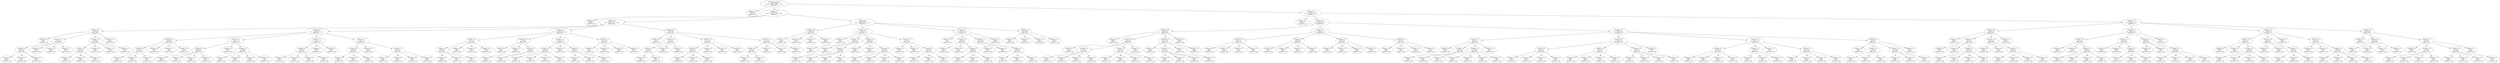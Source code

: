 digraph voting {
decisionDecisionNode4bd27069[label="Attribute: null=Infinity
Count: 1555
0.0:1094   3.0:55   2.0:62   1.0:344   
Expand On: 5"];decisionDecisionNode4bd27069 -> decisionDecisionNode64d22462;
decisionDecisionNode64d22462[label="Attribute: 5=0.0
Count: 525
0.0:525   
Expand On: null"];decisionDecisionNode4bd27069 -> decisionDecisionNode2052d1a4;
decisionDecisionNode2052d1a4[label="Attribute: 5=2.0
Count: 517
0.0:252   3.0:55   2.0:28   1.0:182   
Expand On: 3"];decisionDecisionNode2052d1a4 -> decisionDecisionNode1d417690;
decisionDecisionNode1d417690[label="Attribute: 3=0.0
Count: 177
0.0:177   
Expand On: null"];decisionDecisionNode2052d1a4 -> decisionDecisionNode34cef6f1;
decisionDecisionNode34cef6f1[label="Attribute: 3=2.0
Count: 172
0.0:45   3.0:31   2.0:11   1.0:85   
Expand On: 0"];decisionDecisionNode34cef6f1 -> decisionDecisionNode7fb6634c;
decisionDecisionNode7fb6634c[label="Attribute: 0=0.0
Count: 46
0.0:25   1.0:21   
Expand On: 1"];decisionDecisionNode7fb6634c -> decisionDecisionNode1f315415;
decisionDecisionNode1f315415[label="Attribute: 1=0.0
Count: 11
0.0:11   
Expand On: null"];decisionDecisionNode7fb6634c -> decisionDecisionNode5f873eb2;
decisionDecisionNode5f873eb2[label="Attribute: 1=3.0
Count: 12
0.0:1   1.0:11   
Expand On: 2"];decisionDecisionNode5f873eb2 -> decisionDecisionNode2825491d;
decisionDecisionNode2825491d[label="Attribute: 2=0.0
Count: 3
0.0:1   1.0:2   
Expand On: 4"];decisionDecisionNode2825491d -> decisionDecisionNode27e32382;
decisionDecisionNode27e32382[label="Attribute: 4=0.0
Count: 1
0.0:1   
Expand On: null"];decisionDecisionNode2825491d -> decisionDecisionNode31304043;
decisionDecisionNode31304043[label="Attribute: 4=2.0
Count: 1
1.0:1   
Expand On: null"];decisionDecisionNode2825491d -> decisionDecisionNode56cb07ef;
decisionDecisionNode56cb07ef[label="Attribute: 4=1.0
Count: 1
1.0:1   
Expand On: null"];decisionDecisionNode5f873eb2 -> decisionDecisionNode2b76086d;
decisionDecisionNode2b76086d[label="Attribute: 2=3.0
Count: 3
1.0:3   
Expand On: null"];decisionDecisionNode5f873eb2 -> decisionDecisionNode52234265;
decisionDecisionNode52234265[label="Attribute: 2=2.0
Count: 3
1.0:3   
Expand On: null"];decisionDecisionNode5f873eb2 -> decisionDecisionNode8dc1f04;
decisionDecisionNode8dc1f04[label="Attribute: 2=1.0
Count: 3
1.0:3   
Expand On: null"];decisionDecisionNode7fb6634c -> decisionDecisionNode2b784427;
decisionDecisionNode2b784427[label="Attribute: 1=2.0
Count: 11
0.0:1   1.0:10   
Expand On: 2"];decisionDecisionNode2b784427 -> decisionDecisionNode64c272bc;
decisionDecisionNode64c272bc[label="Attribute: 2=0.0
Count: 3
0.0:1   1.0:2   
Expand On: 4"];decisionDecisionNode64c272bc -> decisionDecisionNode19fac852;
decisionDecisionNode19fac852[label="Attribute: 4=0.0
Count: 1
0.0:1   
Expand On: null"];decisionDecisionNode64c272bc -> decisionDecisionNode1f758cd1;
decisionDecisionNode1f758cd1[label="Attribute: 4=2.0
Count: 1
1.0:1   
Expand On: null"];decisionDecisionNode64c272bc -> decisionDecisionNode5e6ffd79;
decisionDecisionNode5e6ffd79[label="Attribute: 4=1.0
Count: 1
1.0:1   
Expand On: null"];decisionDecisionNode2b784427 -> decisionDecisionNodea6a435f;
decisionDecisionNodea6a435f[label="Attribute: 2=3.0
Count: 2
1.0:2   
Expand On: null"];decisionDecisionNode2b784427 -> decisionDecisionNode466d1750;
decisionDecisionNode466d1750[label="Attribute: 2=2.0
Count: 3
1.0:3   
Expand On: null"];decisionDecisionNode2b784427 -> decisionDecisionNode2415a94f;
decisionDecisionNode2415a94f[label="Attribute: 2=1.0
Count: 3
1.0:3   
Expand On: null"];decisionDecisionNode7fb6634c -> decisionDecisionNodea1e940b;
decisionDecisionNodea1e940b[label="Attribute: 1=1.0
Count: 12
0.0:12   
Expand On: null"];decisionDecisionNode34cef6f1 -> decisionDecisionNode5d89635d;
decisionDecisionNode5d89635d[label="Attribute: 0=3.0
Count: 45
0.0:4   3.0:21   2.0:7   1.0:13   
Expand On: 1"];decisionDecisionNode5d89635d -> decisionDecisionNode66da9ea4;
decisionDecisionNode66da9ea4[label="Attribute: 1=0.0
Count: 11
0.0:1   1.0:10   
Expand On: 2"];decisionDecisionNode66da9ea4 -> decisionDecisionNode1ae555bd;
decisionDecisionNode1ae555bd[label="Attribute: 2=0.0
Count: 3
0.0:1   1.0:2   
Expand On: 4"];decisionDecisionNode1ae555bd -> decisionDecisionNode465ff916;
decisionDecisionNode465ff916[label="Attribute: 4=0.0
Count: 1
0.0:1   
Expand On: null"];decisionDecisionNode1ae555bd -> decisionDecisionNode46da3772;
decisionDecisionNode46da3772[label="Attribute: 4=2.0
Count: 1
1.0:1   
Expand On: null"];decisionDecisionNode1ae555bd -> decisionDecisionNode206e41b5;
decisionDecisionNode206e41b5[label="Attribute: 4=1.0
Count: 1
1.0:1   
Expand On: null"];decisionDecisionNode66da9ea4 -> decisionDecisionNode269be2b5;
decisionDecisionNode269be2b5[label="Attribute: 2=3.0
Count: 3
1.0:3   
Expand On: null"];decisionDecisionNode66da9ea4 -> decisionDecisionNode4440ece0;
decisionDecisionNode4440ece0[label="Attribute: 2=2.0
Count: 2
1.0:2   
Expand On: null"];decisionDecisionNode66da9ea4 -> decisionDecisionNode27f8922;
decisionDecisionNode27f8922[label="Attribute: 2=1.0
Count: 3
1.0:3   
Expand On: null"];decisionDecisionNode5d89635d -> decisionDecisionNode3041876;
decisionDecisionNode3041876[label="Attribute: 1=3.0
Count: 12
0.0:1   3.0:7   2.0:4   
Expand On: 4"];decisionDecisionNode3041876 -> decisionDecisionNode1e1ec86;
decisionDecisionNode1e1ec86[label="Attribute: 4=0.0
Count: 4
0.0:1   2.0:3   
Expand On: 2"];decisionDecisionNode1e1ec86 -> decisionDecisionNode176f5261;
decisionDecisionNode176f5261[label="Attribute: 2=0.0
Count: 1
0.0:1   
Expand On: null"];decisionDecisionNode1e1ec86 -> decisionDecisionNoded896a4c;
decisionDecisionNoded896a4c[label="Attribute: 2=3.0
Count: 1
2.0:1   
Expand On: null"];decisionDecisionNode1e1ec86 -> decisionDecisionNode38a1aa85;
decisionDecisionNode38a1aa85[label="Attribute: 2=2.0
Count: 1
2.0:1   
Expand On: null"];decisionDecisionNode1e1ec86 -> decisionDecisionNode7dc21ece;
decisionDecisionNode7dc21ece[label="Attribute: 2=1.0
Count: 1
2.0:1   
Expand On: null"];decisionDecisionNode3041876 -> decisionDecisionNode5374a6e2;
decisionDecisionNode5374a6e2[label="Attribute: 4=2.0
Count: 4
3.0:4   
Expand On: null"];decisionDecisionNode3041876 -> decisionDecisionNodef786a3c;
decisionDecisionNodef786a3c[label="Attribute: 4=1.0
Count: 4
3.0:3   2.0:1   
Expand On: 2"];decisionDecisionNodef786a3c -> decisionDecisionNode2a869113;
decisionDecisionNode2a869113[label="Attribute: 2=0.0
Count: 1
2.0:1   
Expand On: null"];decisionDecisionNodef786a3c -> decisionDecisionNode689e8c34;
decisionDecisionNode689e8c34[label="Attribute: 2=3.0
Count: 1
3.0:1   
Expand On: null"];decisionDecisionNodef786a3c -> decisionDecisionNode106df95;
decisionDecisionNode106df95[label="Attribute: 2=2.0
Count: 1
3.0:1   
Expand On: null"];decisionDecisionNodef786a3c -> decisionDecisionNode6a40afb9;
decisionDecisionNode6a40afb9[label="Attribute: 2=1.0
Count: 1
3.0:1   
Expand On: null"];decisionDecisionNode5d89635d -> decisionDecisionNode3cd0d12e;
decisionDecisionNode3cd0d12e[label="Attribute: 1=2.0
Count: 11
0.0:1   3.0:7   2.0:3   
Expand On: 4"];decisionDecisionNode3cd0d12e -> decisionDecisionNode31554233;
decisionDecisionNode31554233[label="Attribute: 4=0.0
Count: 4
0.0:1   2.0:3   
Expand On: 2"];decisionDecisionNode31554233 -> decisionDecisionNode546d3b92;
decisionDecisionNode546d3b92[label="Attribute: 2=0.0
Count: 1
0.0:1   
Expand On: null"];decisionDecisionNode31554233 -> decisionDecisionNode4f62198b;
decisionDecisionNode4f62198b[label="Attribute: 2=3.0
Count: 1
2.0:1   
Expand On: null"];decisionDecisionNode31554233 -> decisionDecisionNode317b1d64;
decisionDecisionNode317b1d64[label="Attribute: 2=2.0
Count: 1
2.0:1   
Expand On: null"];decisionDecisionNode31554233 -> decisionDecisionNode9c6a99d;
decisionDecisionNode9c6a99d[label="Attribute: 2=1.0
Count: 1
2.0:1   
Expand On: null"];decisionDecisionNode3cd0d12e -> decisionDecisionNode51a9876e;
decisionDecisionNode51a9876e[label="Attribute: 4=2.0
Count: 4
3.0:4   
Expand On: null"];decisionDecisionNode3cd0d12e -> decisionDecisionNode50fa70a4;
decisionDecisionNode50fa70a4[label="Attribute: 4=1.0
Count: 3
3.0:3   
Expand On: null"];decisionDecisionNode5d89635d -> decisionDecisionNode69f94884;
decisionDecisionNode69f94884[label="Attribute: 1=1.0
Count: 11
0.0:1   3.0:7   1.0:3   
Expand On: 4"];decisionDecisionNode69f94884 -> decisionDecisionNode6d080876;
decisionDecisionNode6d080876[label="Attribute: 4=0.0
Count: 3
0.0:1   1.0:2   
Expand On: 2"];decisionDecisionNode6d080876 -> decisionDecisionNode2a63b2e6;
decisionDecisionNode2a63b2e6[label="Attribute: 2=0.0
Count: 1
0.0:1   
Expand On: null"];decisionDecisionNode6d080876 -> decisionDecisionNode77762fc7;
decisionDecisionNode77762fc7[label="Attribute: 2=3.0
Count: 1
1.0:1   
Expand On: null"];decisionDecisionNode6d080876 -> decisionDecisionNode703aef16;
decisionDecisionNode703aef16[label="Attribute: 2=1.0
Count: 1
1.0:1   
Expand On: null"];decisionDecisionNode69f94884 -> decisionDecisionNode2d26c6ea;
decisionDecisionNode2d26c6ea[label="Attribute: 4=2.0
Count: 4
3.0:4   
Expand On: null"];decisionDecisionNode69f94884 -> decisionDecisionNode4ccd43ce;
decisionDecisionNode4ccd43ce[label="Attribute: 4=1.0
Count: 4
3.0:3   1.0:1   
Expand On: 2"];decisionDecisionNode4ccd43ce -> decisionDecisionNode381eb0c6;
decisionDecisionNode381eb0c6[label="Attribute: 2=0.0
Count: 1
1.0:1   
Expand On: null"];decisionDecisionNode4ccd43ce -> decisionDecisionNode66e7b3f2;
decisionDecisionNode66e7b3f2[label="Attribute: 2=3.0
Count: 1
3.0:1   
Expand On: null"];decisionDecisionNode4ccd43ce -> decisionDecisionNode75d709a5;
decisionDecisionNode75d709a5[label="Attribute: 2=2.0
Count: 1
3.0:1   
Expand On: null"];decisionDecisionNode4ccd43ce -> decisionDecisionNode78ba6c13;
decisionDecisionNode78ba6c13[label="Attribute: 2=1.0
Count: 1
3.0:1   
Expand On: null"];decisionDecisionNode34cef6f1 -> decisionDecisionNode170d9151;
decisionDecisionNode170d9151[label="Attribute: 0=2.0
Count: 41
0.0:3   3.0:10   2.0:4   1.0:24   
Expand On: 1"];decisionDecisionNode170d9151 -> decisionDecisionNode7bbf68a9;
decisionDecisionNode7bbf68a9[label="Attribute: 1=0.0
Count: 12
0.0:1   1.0:11   
Expand On: 2"];decisionDecisionNode7bbf68a9 -> decisionDecisionNode53706eb7;
decisionDecisionNode53706eb7[label="Attribute: 2=0.0
Count: 3
0.0:1   1.0:2   
Expand On: 4"];decisionDecisionNode53706eb7 -> decisionDecisionNode7a74db2c;
decisionDecisionNode7a74db2c[label="Attribute: 4=0.0
Count: 1
0.0:1   
Expand On: null"];decisionDecisionNode53706eb7 -> decisionDecisionNodede16483;
decisionDecisionNodede16483[label="Attribute: 4=2.0
Count: 1
1.0:1   
Expand On: null"];decisionDecisionNode53706eb7 -> decisionDecisionNode488ddb93;
decisionDecisionNode488ddb93[label="Attribute: 4=1.0
Count: 1
1.0:1   
Expand On: null"];decisionDecisionNode7bbf68a9 -> decisionDecisionNode594ab51b;
decisionDecisionNode594ab51b[label="Attribute: 2=3.0
Count: 3
1.0:3   
Expand On: null"];decisionDecisionNode7bbf68a9 -> decisionDecisionNode37b82d69;
decisionDecisionNode37b82d69[label="Attribute: 2=2.0
Count: 3
1.0:3   
Expand On: null"];decisionDecisionNode7bbf68a9 -> decisionDecisionNode1cad6513;
decisionDecisionNode1cad6513[label="Attribute: 2=1.0
Count: 3
1.0:3   
Expand On: null"];decisionDecisionNode170d9151 -> decisionDecisionNode3bc6d11a;
decisionDecisionNode3bc6d11a[label="Attribute: 1=3.0
Count: 8
3.0:4   2.0:4   
Expand On: 4"];decisionDecisionNode3bc6d11a -> decisionDecisionNode79ca209e;
decisionDecisionNode79ca209e[label="Attribute: 4=0.0
Count: 3
2.0:3   
Expand On: null"];decisionDecisionNode3bc6d11a -> decisionDecisionNode4523a389;
decisionDecisionNode4523a389[label="Attribute: 4=2.0
Count: 3
3.0:3   
Expand On: null"];decisionDecisionNode3bc6d11a -> decisionDecisionNode26c59ad5;
decisionDecisionNode26c59ad5[label="Attribute: 4=1.0
Count: 2
3.0:1   2.0:1   
Expand On: 2"];decisionDecisionNode26c59ad5 -> decisionDecisionNode773829d5;
decisionDecisionNode773829d5[label="Attribute: 2=0.0
Count: 1
2.0:1   
Expand On: null"];decisionDecisionNode26c59ad5 -> decisionDecisionNode8429c19;
decisionDecisionNode8429c19[label="Attribute: 2=1.0
Count: 1
3.0:1   
Expand On: null"];decisionDecisionNode170d9151 -> decisionDecisionNode4d16318b;
decisionDecisionNode4d16318b[label="Attribute: 1=2.0
Count: 11
0.0:1   3.0:6   1.0:4   
Expand On: 4"];decisionDecisionNode4d16318b -> decisionDecisionNode6c0ec436;
decisionDecisionNode6c0ec436[label="Attribute: 4=0.0
Count: 4
0.0:1   1.0:3   
Expand On: 2"];decisionDecisionNode6c0ec436 -> decisionDecisionNode3d73eca6;
decisionDecisionNode3d73eca6[label="Attribute: 2=0.0
Count: 1
0.0:1   
Expand On: null"];decisionDecisionNode6c0ec436 -> decisionDecisionNode5b5a5cf;
decisionDecisionNode5b5a5cf[label="Attribute: 2=3.0
Count: 1
1.0:1   
Expand On: null"];decisionDecisionNode6c0ec436 -> decisionDecisionNode5898bbf6;
decisionDecisionNode5898bbf6[label="Attribute: 2=2.0
Count: 1
1.0:1   
Expand On: null"];decisionDecisionNode6c0ec436 -> decisionDecisionNode135c40eb;
decisionDecisionNode135c40eb[label="Attribute: 2=1.0
Count: 1
1.0:1   
Expand On: null"];decisionDecisionNode4d16318b -> decisionDecisionNodedaa0e3b;
decisionDecisionNodedaa0e3b[label="Attribute: 4=2.0
Count: 4
3.0:4   
Expand On: null"];decisionDecisionNode4d16318b -> decisionDecisionNode178c4a7f;
decisionDecisionNode178c4a7f[label="Attribute: 4=1.0
Count: 3
3.0:2   1.0:1   
Expand On: 2"];decisionDecisionNode178c4a7f -> decisionDecisionNode7b6ee3ec;
decisionDecisionNode7b6ee3ec[label="Attribute: 2=0.0
Count: 1
1.0:1   
Expand On: null"];decisionDecisionNode178c4a7f -> decisionDecisionNode2d35da43;
decisionDecisionNode2d35da43[label="Attribute: 2=3.0
Count: 1
3.0:1   
Expand On: null"];decisionDecisionNode178c4a7f -> decisionDecisionNode2a8c7be5;
decisionDecisionNode2a8c7be5[label="Attribute: 2=1.0
Count: 1
3.0:1   
Expand On: null"];decisionDecisionNode170d9151 -> decisionDecisionNode6d1a0d35;
decisionDecisionNode6d1a0d35[label="Attribute: 1=1.0
Count: 10
0.0:1   1.0:9   
Expand On: 2"];decisionDecisionNode6d1a0d35 -> decisionDecisionNode49594a88;
decisionDecisionNode49594a88[label="Attribute: 2=0.0
Count: 1
0.0:1   
Expand On: null"];decisionDecisionNode6d1a0d35 -> decisionDecisionNode52c4c57;
decisionDecisionNode52c4c57[label="Attribute: 2=3.0
Count: 3
1.0:3   
Expand On: null"];decisionDecisionNode6d1a0d35 -> decisionDecisionNode1f47e668;
decisionDecisionNode1f47e668[label="Attribute: 2=2.0
Count: 3
1.0:3   
Expand On: null"];decisionDecisionNode6d1a0d35 -> decisionDecisionNode2967c5e3;
decisionDecisionNode2967c5e3[label="Attribute: 2=1.0
Count: 3
1.0:3   
Expand On: null"];decisionDecisionNode34cef6f1 -> decisionDecisionNode5bf0cf51;
decisionDecisionNode5bf0cf51[label="Attribute: 0=1.0
Count: 40
0.0:13   1.0:27   
Expand On: 1"];decisionDecisionNode5bf0cf51 -> decisionDecisionNode1ebafdff;
decisionDecisionNode1ebafdff[label="Attribute: 1=0.0
Count: 10
0.0:10   
Expand On: null"];decisionDecisionNode5bf0cf51 -> decisionDecisionNode679801c;
decisionDecisionNode679801c[label="Attribute: 1=3.0
Count: 8
0.0:1   1.0:7   
Expand On: 4"];decisionDecisionNode679801c -> decisionDecisionNode12c9b196;
decisionDecisionNode12c9b196[label="Attribute: 4=0.0
Count: 2
0.0:1   1.0:1   
Expand On: 2"];decisionDecisionNode12c9b196 -> decisionDecisionNode37f8d244;
decisionDecisionNode37f8d244[label="Attribute: 2=0.0
Count: 1
0.0:1   
Expand On: null"];decisionDecisionNode12c9b196 -> decisionDecisionNode30b48b11;
decisionDecisionNode30b48b11[label="Attribute: 2=2.0
Count: 1
1.0:1   
Expand On: null"];decisionDecisionNode679801c -> decisionDecisionNode1d162212;
decisionDecisionNode1d162212[label="Attribute: 4=2.0
Count: 2
1.0:2   
Expand On: null"];decisionDecisionNode679801c -> decisionDecisionNode1816daa9;
decisionDecisionNode1816daa9[label="Attribute: 4=1.0
Count: 4
1.0:4   
Expand On: null"];decisionDecisionNode5bf0cf51 -> decisionDecisionNode46d999a;
decisionDecisionNode46d999a[label="Attribute: 1=2.0
Count: 11
0.0:1   1.0:10   
Expand On: 2"];decisionDecisionNode46d999a -> decisionDecisionNode377f4fbb;
decisionDecisionNode377f4fbb[label="Attribute: 2=0.0
Count: 3
0.0:1   1.0:2   
Expand On: 4"];decisionDecisionNode377f4fbb -> decisionDecisionNode74b9a74;
decisionDecisionNode74b9a74[label="Attribute: 4=0.0
Count: 1
0.0:1   
Expand On: null"];decisionDecisionNode377f4fbb -> decisionDecisionNode74893969;
decisionDecisionNode74893969[label="Attribute: 4=2.0
Count: 1
1.0:1   
Expand On: null"];decisionDecisionNode377f4fbb -> decisionDecisionNode5d185844;
decisionDecisionNode5d185844[label="Attribute: 4=1.0
Count: 1
1.0:1   
Expand On: null"];decisionDecisionNode46d999a -> decisionDecisionNode694b081b;
decisionDecisionNode694b081b[label="Attribute: 2=3.0
Count: 2
1.0:2   
Expand On: null"];decisionDecisionNode46d999a -> decisionDecisionNode3d015a9e;
decisionDecisionNode3d015a9e[label="Attribute: 2=2.0
Count: 3
1.0:3   
Expand On: null"];decisionDecisionNode46d999a -> decisionDecisionNode64e8606c;
decisionDecisionNode64e8606c[label="Attribute: 2=1.0
Count: 3
1.0:3   
Expand On: null"];decisionDecisionNode5bf0cf51 -> decisionDecisionNode54128635;
decisionDecisionNode54128635[label="Attribute: 1=1.0
Count: 11
0.0:1   1.0:10   
Expand On: 2"];decisionDecisionNode54128635 -> decisionDecisionNodec292cb2;
decisionDecisionNodec292cb2[label="Attribute: 2=0.0
Count: 2
0.0:1   1.0:1   
Expand On: 4"];decisionDecisionNodec292cb2 -> decisionDecisionNode6335605a;
decisionDecisionNode6335605a[label="Attribute: 4=0.0
Count: 1
0.0:1   
Expand On: null"];decisionDecisionNodec292cb2 -> decisionDecisionNode4548e798;
decisionDecisionNode4548e798[label="Attribute: 4=1.0
Count: 1
1.0:1   
Expand On: null"];decisionDecisionNode54128635 -> decisionDecisionNode355ccfb1;
decisionDecisionNode355ccfb1[label="Attribute: 2=3.0
Count: 3
1.0:3   
Expand On: null"];decisionDecisionNode54128635 -> decisionDecisionNode604788d5;
decisionDecisionNode604788d5[label="Attribute: 2=2.0
Count: 3
1.0:3   
Expand On: null"];decisionDecisionNode54128635 -> decisionDecisionNode78688954;
decisionDecisionNode78688954[label="Attribute: 2=1.0
Count: 3
1.0:3   
Expand On: null"];decisionDecisionNode2052d1a4 -> decisionDecisionNode1710278e;
decisionDecisionNode1710278e[label="Attribute: 3=1.0
Count: 168
0.0:30   3.0:24   2.0:17   1.0:97   
Expand On: 0"];decisionDecisionNode1710278e -> decisionDecisionNode2594e776;
decisionDecisionNode2594e776[label="Attribute: 0=0.0
Count: 41
0.0:18   1.0:23   
Expand On: 1"];decisionDecisionNode2594e776 -> decisionDecisionNode52e80740;
decisionDecisionNode52e80740[label="Attribute: 1=0.0
Count: 9
0.0:9   
Expand On: null"];decisionDecisionNode2594e776 -> decisionDecisionNode7f342545;
decisionDecisionNode7f342545[label="Attribute: 1=3.0
Count: 12
1.0:12   
Expand On: null"];decisionDecisionNode2594e776 -> decisionDecisionNode387b1641;
decisionDecisionNode387b1641[label="Attribute: 1=2.0
Count: 11
1.0:11   
Expand On: null"];decisionDecisionNode2594e776 -> decisionDecisionNode18f2225f;
decisionDecisionNode18f2225f[label="Attribute: 1=1.0
Count: 9
0.0:9   
Expand On: null"];decisionDecisionNode1710278e -> decisionDecisionNode40ae97c4;
decisionDecisionNode40ae97c4[label="Attribute: 0=3.0
Count: 44
3.0:15   2.0:12   1.0:17   
Expand On: 1"];decisionDecisionNode40ae97c4 -> decisionDecisionNode66de609;
decisionDecisionNode66de609[label="Attribute: 1=0.0
Count: 12
1.0:12   
Expand On: null"];decisionDecisionNode40ae97c4 -> decisionDecisionNode19195c2b;
decisionDecisionNode19195c2b[label="Attribute: 1=3.0
Count: 11
3.0:5   2.0:6   
Expand On: 4"];decisionDecisionNode19195c2b -> decisionDecisionNode4ff217ec;
decisionDecisionNode4ff217ec[label="Attribute: 4=0.0
Count: 4
2.0:4   
Expand On: null"];decisionDecisionNode19195c2b -> decisionDecisionNode1f00aff5;
decisionDecisionNode1f00aff5[label="Attribute: 4=2.0
Count: 3
3.0:3   
Expand On: null"];decisionDecisionNode19195c2b -> decisionDecisionNode66200db9;
decisionDecisionNode66200db9[label="Attribute: 4=1.0
Count: 4
3.0:2   2.0:2   
Expand On: 2"];decisionDecisionNode66200db9 -> decisionDecisionNode42652110;
decisionDecisionNode42652110[label="Attribute: 2=0.0
Count: 1
2.0:1   
Expand On: null"];decisionDecisionNode66200db9 -> decisionDecisionNode7d5dc37d;
decisionDecisionNode7d5dc37d[label="Attribute: 2=3.0
Count: 1
3.0:1   
Expand On: null"];decisionDecisionNode66200db9 -> decisionDecisionNode16cd83d8;
decisionDecisionNode16cd83d8[label="Attribute: 2=2.0
Count: 1
3.0:1   
Expand On: null"];decisionDecisionNode66200db9 -> decisionDecisionNodee8ae59a;
decisionDecisionNodee8ae59a[label="Attribute: 2=1.0
Count: 1
2.0:1   
Expand On: null"];decisionDecisionNode40ae97c4 -> decisionDecisionNode40e7e8eb;
decisionDecisionNode40e7e8eb[label="Attribute: 1=2.0
Count: 12
3.0:6   2.0:6   
Expand On: 4"];decisionDecisionNode40e7e8eb -> decisionDecisionNode396cbd97;
decisionDecisionNode396cbd97[label="Attribute: 4=0.0
Count: 4
2.0:4   
Expand On: null"];decisionDecisionNode40e7e8eb -> decisionDecisionNode121321f5;
decisionDecisionNode121321f5[label="Attribute: 4=2.0
Count: 4
3.0:4   
Expand On: null"];decisionDecisionNode40e7e8eb -> decisionDecisionNode261a6518;
decisionDecisionNode261a6518[label="Attribute: 4=1.0
Count: 4
3.0:2   2.0:2   
Expand On: 2"];decisionDecisionNode261a6518 -> decisionDecisionNodeee31e33;
decisionDecisionNodeee31e33[label="Attribute: 2=0.0
Count: 1
2.0:1   
Expand On: null"];decisionDecisionNode261a6518 -> decisionDecisionNode60d3ade7;
decisionDecisionNode60d3ade7[label="Attribute: 2=3.0
Count: 1
3.0:1   
Expand On: null"];decisionDecisionNode261a6518 -> decisionDecisionNode693e4a5a;
decisionDecisionNode693e4a5a[label="Attribute: 2=2.0
Count: 1
3.0:1   
Expand On: null"];decisionDecisionNode261a6518 -> decisionDecisionNode788390b0;
decisionDecisionNode788390b0[label="Attribute: 2=1.0
Count: 1
2.0:1   
Expand On: null"];decisionDecisionNode40ae97c4 -> decisionDecisionNode59050a0;
decisionDecisionNode59050a0[label="Attribute: 1=1.0
Count: 9
3.0:4   1.0:5   
Expand On: 4"];decisionDecisionNode59050a0 -> decisionDecisionNode459d3b3a;
decisionDecisionNode459d3b3a[label="Attribute: 4=0.0
Count: 4
1.0:4   
Expand On: null"];decisionDecisionNode59050a0 -> decisionDecisionNode559b808a;
decisionDecisionNode559b808a[label="Attribute: 4=2.0
Count: 2
3.0:2   
Expand On: null"];decisionDecisionNode59050a0 -> decisionDecisionNode54140fee;
decisionDecisionNode54140fee[label="Attribute: 4=1.0
Count: 3
3.0:2   1.0:1   
Expand On: 2"];decisionDecisionNode54140fee -> decisionDecisionNode7121fd61;
decisionDecisionNode7121fd61[label="Attribute: 2=3.0
Count: 1
3.0:1   
Expand On: null"];decisionDecisionNode54140fee -> decisionDecisionNode6e82254d;
decisionDecisionNode6e82254d[label="Attribute: 2=2.0
Count: 1
3.0:1   
Expand On: null"];decisionDecisionNode54140fee -> decisionDecisionNode225f1ae9;
decisionDecisionNode225f1ae9[label="Attribute: 2=1.0
Count: 1
1.0:1   
Expand On: null"];decisionDecisionNode1710278e -> decisionDecisionNode11dfc8a0;
decisionDecisionNode11dfc8a0[label="Attribute: 0=2.0
Count: 41
3.0:9   2.0:5   1.0:27   
Expand On: 1"];decisionDecisionNode11dfc8a0 -> decisionDecisionNode7aec898a;
decisionDecisionNode7aec898a[label="Attribute: 1=0.0
Count: 11
1.0:11   
Expand On: null"];decisionDecisionNode11dfc8a0 -> decisionDecisionNode3f3a0212;
decisionDecisionNode3f3a0212[label="Attribute: 1=3.0
Count: 10
3.0:5   2.0:5   
Expand On: 4"];decisionDecisionNode3f3a0212 -> decisionDecisionNode795e0c2b;
decisionDecisionNode795e0c2b[label="Attribute: 4=0.0
Count: 4
2.0:4   
Expand On: null"];decisionDecisionNode3f3a0212 -> decisionDecisionNoded71194d;
decisionDecisionNoded71194d[label="Attribute: 4=2.0
Count: 3
3.0:3   
Expand On: null"];decisionDecisionNode3f3a0212 -> decisionDecisionNode7c34151f;
decisionDecisionNode7c34151f[label="Attribute: 4=1.0
Count: 3
3.0:2   2.0:1   
Expand On: 2"];decisionDecisionNode7c34151f -> decisionDecisionNode3f56e5ed;
decisionDecisionNode3f56e5ed[label="Attribute: 2=3.0
Count: 1
3.0:1   
Expand On: null"];decisionDecisionNode7c34151f -> decisionDecisionNode62114b17;
decisionDecisionNode62114b17[label="Attribute: 2=2.0
Count: 1
3.0:1   
Expand On: null"];decisionDecisionNode7c34151f -> decisionDecisionNode5d59054d;
decisionDecisionNode5d59054d[label="Attribute: 2=1.0
Count: 1
2.0:1   
Expand On: null"];decisionDecisionNode11dfc8a0 -> decisionDecisionNode7f6b321b;
decisionDecisionNode7f6b321b[label="Attribute: 1=2.0
Count: 10
3.0:4   1.0:6   
Expand On: 4"];decisionDecisionNode7f6b321b -> decisionDecisionNode56a6cbf7;
decisionDecisionNode56a6cbf7[label="Attribute: 4=0.0
Count: 4
1.0:4   
Expand On: null"];decisionDecisionNode7f6b321b -> decisionDecisionNode6098f192;
decisionDecisionNode6098f192[label="Attribute: 4=2.0
Count: 3
3.0:3   
Expand On: null"];decisionDecisionNode7f6b321b -> decisionDecisionNode591bd9c9;
decisionDecisionNode591bd9c9[label="Attribute: 4=1.0
Count: 3
3.0:1   1.0:2   
Expand On: 2"];decisionDecisionNode591bd9c9 -> decisionDecisionNode337748d3;
decisionDecisionNode337748d3[label="Attribute: 2=0.0
Count: 1
1.0:1   
Expand On: null"];decisionDecisionNode591bd9c9 -> decisionDecisionNode5c4e2f0a;
decisionDecisionNode5c4e2f0a[label="Attribute: 2=2.0
Count: 1
3.0:1   
Expand On: null"];decisionDecisionNode591bd9c9 -> decisionDecisionNode10f268de;
decisionDecisionNode10f268de[label="Attribute: 2=1.0
Count: 1
1.0:1   
Expand On: null"];decisionDecisionNode11dfc8a0 -> decisionDecisionNode1ac2cf83;
decisionDecisionNode1ac2cf83[label="Attribute: 1=1.0
Count: 10
1.0:10   
Expand On: null"];decisionDecisionNode1710278e -> decisionDecisionNode6bc5af2e;
decisionDecisionNode6bc5af2e[label="Attribute: 0=1.0
Count: 42
0.0:12   1.0:30   
Expand On: 1"];decisionDecisionNode6bc5af2e -> decisionDecisionNode7f702c48;
decisionDecisionNode7f702c48[label="Attribute: 1=0.0
Count: 12
0.0:12   
Expand On: null"];decisionDecisionNode6bc5af2e -> decisionDecisionNode1d6b6c55;
decisionDecisionNode1d6b6c55[label="Attribute: 1=3.0
Count: 10
1.0:10   
Expand On: null"];decisionDecisionNode6bc5af2e -> decisionDecisionNode77954f89;
decisionDecisionNode77954f89[label="Attribute: 1=2.0
Count: 10
1.0:10   
Expand On: null"];decisionDecisionNode6bc5af2e -> decisionDecisionNode6b98e8b4;
decisionDecisionNode6b98e8b4[label="Attribute: 1=1.0
Count: 10
1.0:10   
Expand On: null"];decisionDecisionNode4bd27069 -> decisionDecisionNode5c5ddd3;
decisionDecisionNode5c5ddd3[label="Attribute: 5=1.0
Count: 513
0.0:317   2.0:34   1.0:162   
Expand On: 3"];decisionDecisionNode5c5ddd3 -> decisionDecisionNode1664a9b;
decisionDecisionNode1664a9b[label="Attribute: 3=0.0
Count: 170
0.0:170   
Expand On: null"];decisionDecisionNode5c5ddd3 -> decisionDecisionNode62ac06d4;
decisionDecisionNode62ac06d4[label="Attribute: 3=2.0
Count: 166
0.0:69   2.0:18   1.0:79   
Expand On: 4"];decisionDecisionNode62ac06d4 -> decisionDecisionNodebf47ae8;
decisionDecisionNodebf47ae8[label="Attribute: 4=0.0
Count: 52
0.0:41   1.0:11   
Expand On: 0"];decisionDecisionNodebf47ae8 -> decisionDecisionNode5fb11b79;
decisionDecisionNode5fb11b79[label="Attribute: 0=0.0
Count: 11
0.0:11   
Expand On: null"];decisionDecisionNodebf47ae8 -> decisionDecisionNode6482d603;
decisionDecisionNode6482d603[label="Attribute: 0=3.0
Count: 14
0.0:6   1.0:8   
Expand On: 2"];decisionDecisionNode6482d603 -> decisionDecisionNode49b09282;
decisionDecisionNode49b09282[label="Attribute: 2=0.0
Count: 4
0.0:4   
Expand On: null"];decisionDecisionNode6482d603 -> decisionDecisionNode6762ba99;
decisionDecisionNode6762ba99[label="Attribute: 2=3.0
Count: 4
0.0:1   1.0:3   
Expand On: 1"];decisionDecisionNode6762ba99 -> decisionDecisionNode2c8c7d6;
decisionDecisionNode2c8c7d6[label="Attribute: 1=0.0
Count: 1
0.0:1   
Expand On: null"];decisionDecisionNode6762ba99 -> decisionDecisionNode4bb7b407;
decisionDecisionNode4bb7b407[label="Attribute: 1=3.0
Count: 1
1.0:1   
Expand On: null"];decisionDecisionNode6762ba99 -> decisionDecisionNode98c5e67;
decisionDecisionNode98c5e67[label="Attribute: 1=2.0
Count: 1
1.0:1   
Expand On: null"];decisionDecisionNode6762ba99 -> decisionDecisionNode5e89c116;
decisionDecisionNode5e89c116[label="Attribute: 1=1.0
Count: 1
1.0:1   
Expand On: null"];decisionDecisionNode6482d603 -> decisionDecisionNode25e3bbd7;
decisionDecisionNode25e3bbd7[label="Attribute: 2=2.0
Count: 4
0.0:1   1.0:3   
Expand On: 1"];decisionDecisionNode25e3bbd7 -> decisionDecisionNodea4133b0;
decisionDecisionNodea4133b0[label="Attribute: 1=0.0
Count: 1
0.0:1   
Expand On: null"];decisionDecisionNode25e3bbd7 -> decisionDecisionNode3ea86d12;
decisionDecisionNode3ea86d12[label="Attribute: 1=3.0
Count: 1
1.0:1   
Expand On: null"];decisionDecisionNode25e3bbd7 -> decisionDecisionNode2390d8e1;
decisionDecisionNode2390d8e1[label="Attribute: 1=2.0
Count: 1
1.0:1   
Expand On: null"];decisionDecisionNode25e3bbd7 -> decisionDecisionNode7a8eae04;
decisionDecisionNode7a8eae04[label="Attribute: 1=1.0
Count: 1
1.0:1   
Expand On: null"];decisionDecisionNode6482d603 -> decisionDecisionNode2d42c778;
decisionDecisionNode2d42c778[label="Attribute: 2=1.0
Count: 2
1.0:2   
Expand On: null"];decisionDecisionNodebf47ae8 -> decisionDecisionNode7b35ae7e;
decisionDecisionNode7b35ae7e[label="Attribute: 0=2.0
Count: 13
0.0:10   1.0:3   
Expand On: 1"];decisionDecisionNode7b35ae7e -> decisionDecisionNode1531164;
decisionDecisionNode1531164[label="Attribute: 1=0.0
Count: 4
0.0:4   
Expand On: null"];decisionDecisionNode7b35ae7e -> decisionDecisionNode749abce9;
decisionDecisionNode749abce9[label="Attribute: 1=3.0
Count: 4
0.0:1   1.0:3   
Expand On: 2"];decisionDecisionNode749abce9 -> decisionDecisionNode5ae8a0cd;
decisionDecisionNode5ae8a0cd[label="Attribute: 2=0.0
Count: 1
0.0:1   
Expand On: null"];decisionDecisionNode749abce9 -> decisionDecisionNode5e95215b;
decisionDecisionNode5e95215b[label="Attribute: 2=3.0
Count: 1
1.0:1   
Expand On: null"];decisionDecisionNode749abce9 -> decisionDecisionNode10c10de0;
decisionDecisionNode10c10de0[label="Attribute: 2=2.0
Count: 1
1.0:1   
Expand On: null"];decisionDecisionNode749abce9 -> decisionDecisionNode7275f5b7;
decisionDecisionNode7275f5b7[label="Attribute: 2=1.0
Count: 1
1.0:1   
Expand On: null"];decisionDecisionNode7b35ae7e -> decisionDecisionNode1e56fc16;
decisionDecisionNode1e56fc16[label="Attribute: 1=2.0
Count: 1
0.0:1   
Expand On: null"];decisionDecisionNode7b35ae7e -> decisionDecisionNode60c017e9;
decisionDecisionNode60c017e9[label="Attribute: 1=1.0
Count: 4
0.0:4   
Expand On: null"];decisionDecisionNodebf47ae8 -> decisionDecisionNode6361f39e;
decisionDecisionNode6361f39e[label="Attribute: 0=1.0
Count: 14
0.0:14   
Expand On: null"];decisionDecisionNode62ac06d4 -> decisionDecisionNode33c13d0b;
decisionDecisionNode33c13d0b[label="Attribute: 4=2.0
Count: 58
0.0:11   2.0:10   1.0:37   
Expand On: 0"];decisionDecisionNode33c13d0b -> decisionDecisionNode538eb7b8;
decisionDecisionNode538eb7b8[label="Attribute: 0=0.0
Count: 15
0.0:8   1.0:7   
Expand On: 1"];decisionDecisionNode538eb7b8 -> decisionDecisionNode3ebfbbe3;
decisionDecisionNode3ebfbbe3[label="Attribute: 1=0.0
Count: 4
0.0:4   
Expand On: null"];decisionDecisionNode538eb7b8 -> decisionDecisionNode1dc85444;
decisionDecisionNode1dc85444[label="Attribute: 1=3.0
Count: 4
1.0:4   
Expand On: null"];decisionDecisionNode538eb7b8 -> decisionDecisionNode4b144ba2;
decisionDecisionNode4b144ba2[label="Attribute: 1=2.0
Count: 3
1.0:3   
Expand On: null"];decisionDecisionNode538eb7b8 -> decisionDecisionNode21719f30;
decisionDecisionNode21719f30[label="Attribute: 1=1.0
Count: 4
0.0:4   
Expand On: null"];decisionDecisionNode33c13d0b -> decisionDecisionNode2a8a1977;
decisionDecisionNode2a8a1977[label="Attribute: 0=3.0
Count: 14
2.0:6   1.0:8   
Expand On: 1"];decisionDecisionNode2a8a1977 -> decisionDecisionNode508de972;
decisionDecisionNode508de972[label="Attribute: 1=0.0
Count: 4
1.0:4   
Expand On: null"];decisionDecisionNode2a8a1977 -> decisionDecisionNode14d964af;
decisionDecisionNode14d964af[label="Attribute: 1=3.0
Count: 3
2.0:3   
Expand On: null"];decisionDecisionNode2a8a1977 -> decisionDecisionNode4c6127da;
decisionDecisionNode4c6127da[label="Attribute: 1=2.0
Count: 3
2.0:3   
Expand On: null"];decisionDecisionNode2a8a1977 -> decisionDecisionNode7e7f8062;
decisionDecisionNode7e7f8062[label="Attribute: 1=1.0
Count: 4
1.0:4   
Expand On: null"];decisionDecisionNode33c13d0b -> decisionDecisionNode64c5e2cf;
decisionDecisionNode64c5e2cf[label="Attribute: 0=2.0
Count: 15
2.0:4   1.0:11   
Expand On: 1"];decisionDecisionNode64c5e2cf -> decisionDecisionNode7badb7b8;
decisionDecisionNode7badb7b8[label="Attribute: 1=0.0
Count: 3
1.0:3   
Expand On: null"];decisionDecisionNode64c5e2cf -> decisionDecisionNode49f8d077;
decisionDecisionNode49f8d077[label="Attribute: 1=3.0
Count: 4
2.0:4   
Expand On: null"];decisionDecisionNode64c5e2cf -> decisionDecisionNode6e3e5a91;
decisionDecisionNode6e3e5a91[label="Attribute: 1=2.0
Count: 4
1.0:4   
Expand On: null"];decisionDecisionNode64c5e2cf -> decisionDecisionNode3fac1e22;
decisionDecisionNode3fac1e22[label="Attribute: 1=1.0
Count: 4
1.0:4   
Expand On: null"];decisionDecisionNode33c13d0b -> decisionDecisionNode3cee6ad6;
decisionDecisionNode3cee6ad6[label="Attribute: 0=1.0
Count: 14
0.0:3   1.0:11   
Expand On: 1"];decisionDecisionNode3cee6ad6 -> decisionDecisionNode48a826da;
decisionDecisionNode48a826da[label="Attribute: 1=0.0
Count: 3
0.0:3   
Expand On: null"];decisionDecisionNode3cee6ad6 -> decisionDecisionNode178ed77a;
decisionDecisionNode178ed77a[label="Attribute: 1=3.0
Count: 4
1.0:4   
Expand On: null"];decisionDecisionNode3cee6ad6 -> decisionDecisionNode22e496ab;
decisionDecisionNode22e496ab[label="Attribute: 1=2.0
Count: 4
1.0:4   
Expand On: null"];decisionDecisionNode3cee6ad6 -> decisionDecisionNode4d5fc672;
decisionDecisionNode4d5fc672[label="Attribute: 1=1.0
Count: 3
1.0:3   
Expand On: null"];decisionDecisionNode62ac06d4 -> decisionDecisionNode4add8e0d;
decisionDecisionNode4add8e0d[label="Attribute: 4=1.0
Count: 56
0.0:17   2.0:8   1.0:31   
Expand On: 0"];decisionDecisionNode4add8e0d -> decisionDecisionNode17991de1;
decisionDecisionNode17991de1[label="Attribute: 0=0.0
Count: 14
0.0:9   1.0:5   
Expand On: 1"];decisionDecisionNode17991de1 -> decisionDecisionNode4578aae1;
decisionDecisionNode4578aae1[label="Attribute: 1=0.0
Count: 3
0.0:3   
Expand On: null"];decisionDecisionNode17991de1 -> decisionDecisionNode751abd68;
decisionDecisionNode751abd68[label="Attribute: 1=3.0
Count: 3
0.0:1   1.0:2   
Expand On: 2"];decisionDecisionNode751abd68 -> decisionDecisionNode2e8932e8;
decisionDecisionNode2e8932e8[label="Attribute: 2=0.0
Count: 1
0.0:1   
Expand On: null"];decisionDecisionNode751abd68 -> decisionDecisionNode316d3536;
decisionDecisionNode316d3536[label="Attribute: 2=3.0
Count: 1
1.0:1   
Expand On: null"];decisionDecisionNode751abd68 -> decisionDecisionNode78c08593;
decisionDecisionNode78c08593[label="Attribute: 2=2.0
Count: 1
1.0:1   
Expand On: null"];decisionDecisionNode17991de1 -> decisionDecisionNode2781b3d4;
decisionDecisionNode2781b3d4[label="Attribute: 1=2.0
Count: 4
0.0:1   1.0:3   
Expand On: 2"];decisionDecisionNode2781b3d4 -> decisionDecisionNode3445378f;
decisionDecisionNode3445378f[label="Attribute: 2=0.0
Count: 1
0.0:1   
Expand On: null"];decisionDecisionNode2781b3d4 -> decisionDecisionNode2c42a818;
decisionDecisionNode2c42a818[label="Attribute: 2=3.0
Count: 1
1.0:1   
Expand On: null"];decisionDecisionNode2781b3d4 -> decisionDecisionNode4c29d65b;
decisionDecisionNode4c29d65b[label="Attribute: 2=2.0
Count: 1
1.0:1   
Expand On: null"];decisionDecisionNode2781b3d4 -> decisionDecisionNode4eb8176d;
decisionDecisionNode4eb8176d[label="Attribute: 2=1.0
Count: 1
1.0:1   
Expand On: null"];decisionDecisionNode17991de1 -> decisionDecisionNode180a1d7b;
decisionDecisionNode180a1d7b[label="Attribute: 1=1.0
Count: 4
0.0:4   
Expand On: null"];decisionDecisionNode4add8e0d -> decisionDecisionNode40158291;
decisionDecisionNode40158291[label="Attribute: 0=3.0
Count: 15
0.0:1   2.0:6   1.0:8   
Expand On: 1"];decisionDecisionNode40158291 -> decisionDecisionNode442f1e75;
decisionDecisionNode442f1e75[label="Attribute: 1=0.0
Count: 4
0.0:1   1.0:3   
Expand On: 2"];decisionDecisionNode442f1e75 -> decisionDecisionNode7178b64b;
decisionDecisionNode7178b64b[label="Attribute: 2=0.0
Count: 1
0.0:1   
Expand On: null"];decisionDecisionNode442f1e75 -> decisionDecisionNode2c083020;
decisionDecisionNode2c083020[label="Attribute: 2=3.0
Count: 1
1.0:1   
Expand On: null"];decisionDecisionNode442f1e75 -> decisionDecisionNode4d8f9b75;
decisionDecisionNode4d8f9b75[label="Attribute: 2=2.0
Count: 1
1.0:1   
Expand On: null"];decisionDecisionNode442f1e75 -> decisionDecisionNodef27461b;
decisionDecisionNodef27461b[label="Attribute: 2=1.0
Count: 1
1.0:1   
Expand On: null"];decisionDecisionNode40158291 -> decisionDecisionNode5b6b9e62;
decisionDecisionNode5b6b9e62[label="Attribute: 1=3.0
Count: 4
2.0:3   1.0:1   
Expand On: 2"];decisionDecisionNode5b6b9e62 -> decisionDecisionNode766b62d1;
decisionDecisionNode766b62d1[label="Attribute: 2=0.0
Count: 1
1.0:1   
Expand On: null"];decisionDecisionNode5b6b9e62 -> decisionDecisionNode424c414;
decisionDecisionNode424c414[label="Attribute: 2=3.0
Count: 1
2.0:1   
Expand On: null"];decisionDecisionNode5b6b9e62 -> decisionDecisionNode9c4ff2c;
decisionDecisionNode9c4ff2c[label="Attribute: 2=2.0
Count: 1
2.0:1   
Expand On: null"];decisionDecisionNode5b6b9e62 -> decisionDecisionNode644ca6b6;
decisionDecisionNode644ca6b6[label="Attribute: 2=1.0
Count: 1
2.0:1   
Expand On: null"];decisionDecisionNode40158291 -> decisionDecisionNode64552a2b;
decisionDecisionNode64552a2b[label="Attribute: 1=2.0
Count: 4
2.0:3   1.0:1   
Expand On: 2"];decisionDecisionNode64552a2b -> decisionDecisionNode1343a083;
decisionDecisionNode1343a083[label="Attribute: 2=0.0
Count: 1
1.0:1   
Expand On: null"];decisionDecisionNode64552a2b -> decisionDecisionNode3cdf0256;
decisionDecisionNode3cdf0256[label="Attribute: 2=3.0
Count: 1
2.0:1   
Expand On: null"];decisionDecisionNode64552a2b -> decisionDecisionNode55127b52;
decisionDecisionNode55127b52[label="Attribute: 2=2.0
Count: 1
2.0:1   
Expand On: null"];decisionDecisionNode64552a2b -> decisionDecisionNode305e7020;
decisionDecisionNode305e7020[label="Attribute: 2=1.0
Count: 1
2.0:1   
Expand On: null"];decisionDecisionNode40158291 -> decisionDecisionNode8135daf;
decisionDecisionNode8135daf[label="Attribute: 1=1.0
Count: 3
1.0:3   
Expand On: null"];decisionDecisionNode4add8e0d -> decisionDecisionNode2f6b904d;
decisionDecisionNode2f6b904d[label="Attribute: 0=2.0
Count: 15
0.0:2   2.0:2   1.0:11   
Expand On: 1"];decisionDecisionNode2f6b904d -> decisionDecisionNode3ecec78d;
decisionDecisionNode3ecec78d[label="Attribute: 1=0.0
Count: 4
0.0:1   1.0:3   
Expand On: 2"];decisionDecisionNode3ecec78d -> decisionDecisionNode798f1a31;
decisionDecisionNode798f1a31[label="Attribute: 2=0.0
Count: 1
0.0:1   
Expand On: null"];decisionDecisionNode3ecec78d -> decisionDecisionNode2200c550;
decisionDecisionNode2200c550[label="Attribute: 2=3.0
Count: 1
1.0:1   
Expand On: null"];decisionDecisionNode3ecec78d -> decisionDecisionNode609a18a0;
decisionDecisionNode609a18a0[label="Attribute: 2=2.0
Count: 1
1.0:1   
Expand On: null"];decisionDecisionNode3ecec78d -> decisionDecisionNode24c6e1ec;
decisionDecisionNode24c6e1ec[label="Attribute: 2=1.0
Count: 1
1.0:1   
Expand On: null"];decisionDecisionNode2f6b904d -> decisionDecisionNode7d1a5fd0;
decisionDecisionNode7d1a5fd0[label="Attribute: 1=3.0
Count: 3
2.0:2   1.0:1   
Expand On: 2"];decisionDecisionNode7d1a5fd0 -> decisionDecisionNode4e8890da;
decisionDecisionNode4e8890da[label="Attribute: 2=0.0
Count: 1
1.0:1   
Expand On: null"];decisionDecisionNode7d1a5fd0 -> decisionDecisionNode67de007d;
decisionDecisionNode67de007d[label="Attribute: 2=3.0
Count: 1
2.0:1   
Expand On: null"];decisionDecisionNode7d1a5fd0 -> decisionDecisionNode1ff243d1;
decisionDecisionNode1ff243d1[label="Attribute: 2=2.0
Count: 1
2.0:1   
Expand On: null"];decisionDecisionNode2f6b904d -> decisionDecisionNode5a425eb9;
decisionDecisionNode5a425eb9[label="Attribute: 1=2.0
Count: 4
1.0:4   
Expand On: null"];decisionDecisionNode2f6b904d -> decisionDecisionNode3b58f1fa;
decisionDecisionNode3b58f1fa[label="Attribute: 1=1.0
Count: 4
0.0:1   1.0:3   
Expand On: 2"];decisionDecisionNode3b58f1fa -> decisionDecisionNode4c767286;
decisionDecisionNode4c767286[label="Attribute: 2=0.0
Count: 1
0.0:1   
Expand On: null"];decisionDecisionNode3b58f1fa -> decisionDecisionNode7458e2a1;
decisionDecisionNode7458e2a1[label="Attribute: 2=3.0
Count: 1
1.0:1   
Expand On: null"];decisionDecisionNode3b58f1fa -> decisionDecisionNode7786f3b3;
decisionDecisionNode7786f3b3[label="Attribute: 2=2.0
Count: 1
1.0:1   
Expand On: null"];decisionDecisionNode3b58f1fa -> decisionDecisionNode3ce9aa13;
decisionDecisionNode3ce9aa13[label="Attribute: 2=1.0
Count: 1
1.0:1   
Expand On: null"];decisionDecisionNode4add8e0d -> decisionDecisionNode109ce4a3;
decisionDecisionNode109ce4a3[label="Attribute: 0=1.0
Count: 12
0.0:5   1.0:7   
Expand On: 1"];decisionDecisionNode109ce4a3 -> decisionDecisionNode2c6691da;
decisionDecisionNode2c6691da[label="Attribute: 1=0.0
Count: 3
0.0:3   
Expand On: null"];decisionDecisionNode109ce4a3 -> decisionDecisionNode1f195fc;
decisionDecisionNode1f195fc[label="Attribute: 1=3.0
Count: 3
0.0:1   1.0:2   
Expand On: 2"];decisionDecisionNode1f195fc -> decisionDecisionNode1badd463;
decisionDecisionNode1badd463[label="Attribute: 2=0.0
Count: 1
0.0:1   
Expand On: null"];decisionDecisionNode1f195fc -> decisionDecisionNode3152bdc7;
decisionDecisionNode3152bdc7[label="Attribute: 2=3.0
Count: 1
1.0:1   
Expand On: null"];decisionDecisionNode1f195fc -> decisionDecisionNode2f296d1d;
decisionDecisionNode2f296d1d[label="Attribute: 2=2.0
Count: 1
1.0:1   
Expand On: null"];decisionDecisionNode109ce4a3 -> decisionDecisionNode48baa31b;
decisionDecisionNode48baa31b[label="Attribute: 1=2.0
Count: 3
0.0:1   1.0:2   
Expand On: 2"];decisionDecisionNode48baa31b -> decisionDecisionNode552a66ea;
decisionDecisionNode552a66ea[label="Attribute: 2=0.0
Count: 1
0.0:1   
Expand On: null"];decisionDecisionNode48baa31b -> decisionDecisionNode52cab854;
decisionDecisionNode52cab854[label="Attribute: 2=3.0
Count: 1
1.0:1   
Expand On: null"];decisionDecisionNode48baa31b -> decisionDecisionNode7b0bbd42;
decisionDecisionNode7b0bbd42[label="Attribute: 2=1.0
Count: 1
1.0:1   
Expand On: null"];decisionDecisionNode109ce4a3 -> decisionDecisionNode3fb6772a;
decisionDecisionNode3fb6772a[label="Attribute: 1=1.0
Count: 3
1.0:3   
Expand On: null"];decisionDecisionNode5c5ddd3 -> decisionDecisionNode64498713;
decisionDecisionNode64498713[label="Attribute: 3=1.0
Count: 177
0.0:78   2.0:16   1.0:83   
Expand On: 0"];decisionDecisionNode64498713 -> decisionDecisionNode174323d5;
decisionDecisionNode174323d5[label="Attribute: 0=0.0
Count: 45
0.0:33   1.0:12   
Expand On: 1"];decisionDecisionNode174323d5 -> decisionDecisionNode38e580e1;
decisionDecisionNode38e580e1[label="Attribute: 1=0.0
Count: 12
0.0:12   
Expand On: null"];decisionDecisionNode174323d5 -> decisionDecisionNode637050f5;
decisionDecisionNode637050f5[label="Attribute: 1=3.0
Count: 11
0.0:5   1.0:6   
Expand On: 4"];decisionDecisionNode637050f5 -> decisionDecisionNode62d337d3;
decisionDecisionNode62d337d3[label="Attribute: 4=0.0
Count: 3
0.0:3   
Expand On: null"];decisionDecisionNode637050f5 -> decisionDecisionNode18f63055;
decisionDecisionNode18f63055[label="Attribute: 4=2.0
Count: 4
1.0:4   
Expand On: null"];decisionDecisionNode637050f5 -> decisionDecisionNode4adf2940;
decisionDecisionNode4adf2940[label="Attribute: 4=1.0
Count: 4
0.0:2   1.0:2   
Expand On: 2"];decisionDecisionNode4adf2940 -> decisionDecisionNode10d4f27;
decisionDecisionNode10d4f27[label="Attribute: 2=0.0
Count: 1
0.0:1   
Expand On: null"];decisionDecisionNode4adf2940 -> decisionDecisionNode10c789fb;
decisionDecisionNode10c789fb[label="Attribute: 2=3.0
Count: 1
1.0:1   
Expand On: null"];decisionDecisionNode4adf2940 -> decisionDecisionNode1c33c658;
decisionDecisionNode1c33c658[label="Attribute: 2=2.0
Count: 1
1.0:1   
Expand On: null"];decisionDecisionNode4adf2940 -> decisionDecisionNodeb22c9df;
decisionDecisionNodeb22c9df[label="Attribute: 2=1.0
Count: 1
0.0:1   
Expand On: null"];decisionDecisionNode174323d5 -> decisionDecisionNode18f3552f;
decisionDecisionNode18f3552f[label="Attribute: 1=2.0
Count: 12
0.0:6   1.0:6   
Expand On: 4"];decisionDecisionNode18f3552f -> decisionDecisionNodef5d8d75;
decisionDecisionNodef5d8d75[label="Attribute: 4=0.0
Count: 4
0.0:4   
Expand On: null"];decisionDecisionNode18f3552f -> decisionDecisionNode46f20434;
decisionDecisionNode46f20434[label="Attribute: 4=2.0
Count: 4
1.0:4   
Expand On: null"];decisionDecisionNode18f3552f -> decisionDecisionNode3af2164f;
decisionDecisionNode3af2164f[label="Attribute: 4=1.0
Count: 4
0.0:2   1.0:2   
Expand On: 2"];decisionDecisionNode3af2164f -> decisionDecisionNode6b96bac4;
decisionDecisionNode6b96bac4[label="Attribute: 2=0.0
Count: 1
0.0:1   
Expand On: null"];decisionDecisionNode3af2164f -> decisionDecisionNode74bfd10a;
decisionDecisionNode74bfd10a[label="Attribute: 2=3.0
Count: 1
1.0:1   
Expand On: null"];decisionDecisionNode3af2164f -> decisionDecisionNode5d352367;
decisionDecisionNode5d352367[label="Attribute: 2=2.0
Count: 1
1.0:1   
Expand On: null"];decisionDecisionNode3af2164f -> decisionDecisionNode4ba76eff;
decisionDecisionNode4ba76eff[label="Attribute: 2=1.0
Count: 1
0.0:1   
Expand On: null"];decisionDecisionNode174323d5 -> decisionDecisionNode5d684e26;
decisionDecisionNode5d684e26[label="Attribute: 1=1.0
Count: 10
0.0:10   
Expand On: null"];decisionDecisionNode64498713 -> decisionDecisionNode6ae2d0b2;
decisionDecisionNode6ae2d0b2[label="Attribute: 0=3.0
Count: 42
0.0:6   2.0:10   1.0:26   
Expand On: 1"];decisionDecisionNode6ae2d0b2 -> decisionDecisionNode50f38cf0;
decisionDecisionNode50f38cf0[label="Attribute: 1=0.0
Count: 10
0.0:6   1.0:4   
Expand On: 4"];decisionDecisionNode50f38cf0 -> decisionDecisionNode25aa0a15;
decisionDecisionNode25aa0a15[label="Attribute: 4=0.0
Count: 4
0.0:4   
Expand On: null"];decisionDecisionNode50f38cf0 -> decisionDecisionNode3e7bfc04;
decisionDecisionNode3e7bfc04[label="Attribute: 4=2.0
Count: 2
1.0:2   
Expand On: null"];decisionDecisionNode50f38cf0 -> decisionDecisionNode3dde8aa8;
decisionDecisionNode3dde8aa8[label="Attribute: 4=1.0
Count: 4
0.0:2   1.0:2   
Expand On: 2"];decisionDecisionNode3dde8aa8 -> decisionDecisionNode5d613b53;
decisionDecisionNode5d613b53[label="Attribute: 2=0.0
Count: 1
0.0:1   
Expand On: null"];decisionDecisionNode3dde8aa8 -> decisionDecisionNode1a7df60a;
decisionDecisionNode1a7df60a[label="Attribute: 2=3.0
Count: 1
1.0:1   
Expand On: null"];decisionDecisionNode3dde8aa8 -> decisionDecisionNode43a4181c;
decisionDecisionNode43a4181c[label="Attribute: 2=2.0
Count: 1
1.0:1   
Expand On: null"];decisionDecisionNode3dde8aa8 -> decisionDecisionNode4a2af8f5;
decisionDecisionNode4a2af8f5[label="Attribute: 2=1.0
Count: 1
0.0:1   
Expand On: null"];decisionDecisionNode6ae2d0b2 -> decisionDecisionNode4b3ec2dd;
decisionDecisionNode4b3ec2dd[label="Attribute: 1=3.0
Count: 10
2.0:5   1.0:5   
Expand On: 4"];decisionDecisionNode4b3ec2dd -> decisionDecisionNode56b61c3;
decisionDecisionNode56b61c3[label="Attribute: 4=0.0
Count: 4
1.0:4   
Expand On: null"];decisionDecisionNode4b3ec2dd -> decisionDecisionNode4cdf4bfc;
decisionDecisionNode4cdf4bfc[label="Attribute: 4=2.0
Count: 3
2.0:3   
Expand On: null"];decisionDecisionNode4b3ec2dd -> decisionDecisionNode57f5b4d1;
decisionDecisionNode57f5b4d1[label="Attribute: 4=1.0
Count: 3
2.0:2   1.0:1   
Expand On: 2"];decisionDecisionNode57f5b4d1 -> decisionDecisionNode44323274;
decisionDecisionNode44323274[label="Attribute: 2=0.0
Count: 1
1.0:1   
Expand On: null"];decisionDecisionNode57f5b4d1 -> decisionDecisionNode3b8e80a6;
decisionDecisionNode3b8e80a6[label="Attribute: 2=3.0
Count: 1
2.0:1   
Expand On: null"];decisionDecisionNode57f5b4d1 -> decisionDecisionNode8a030d6;
decisionDecisionNode8a030d6[label="Attribute: 2=2.0
Count: 1
2.0:1   
Expand On: null"];decisionDecisionNode6ae2d0b2 -> decisionDecisionNode4ce63606;
decisionDecisionNode4ce63606[label="Attribute: 1=2.0
Count: 11
2.0:5   1.0:6   
Expand On: 4"];decisionDecisionNode4ce63606 -> decisionDecisionNode1de4eb5b;
decisionDecisionNode1de4eb5b[label="Attribute: 4=0.0
Count: 4
1.0:4   
Expand On: null"];decisionDecisionNode4ce63606 -> decisionDecisionNode2017b2b2;
decisionDecisionNode2017b2b2[label="Attribute: 4=2.0
Count: 3
2.0:3   
Expand On: null"];decisionDecisionNode4ce63606 -> decisionDecisionNode73d4d493;
decisionDecisionNode73d4d493[label="Attribute: 4=1.0
Count: 4
2.0:2   1.0:2   
Expand On: 2"];decisionDecisionNode73d4d493 -> decisionDecisionNode19d03a4e;
decisionDecisionNode19d03a4e[label="Attribute: 2=0.0
Count: 1
1.0:1   
Expand On: null"];decisionDecisionNode73d4d493 -> decisionDecisionNode35a3e41f;
decisionDecisionNode35a3e41f[label="Attribute: 2=3.0
Count: 1
2.0:1   
Expand On: null"];decisionDecisionNode73d4d493 -> decisionDecisionNode1ad5cabc;
decisionDecisionNode1ad5cabc[label="Attribute: 2=2.0
Count: 1
2.0:1   
Expand On: null"];decisionDecisionNode73d4d493 -> decisionDecisionNode49f10a67;
decisionDecisionNode49f10a67[label="Attribute: 2=1.0
Count: 1
1.0:1   
Expand On: null"];decisionDecisionNode6ae2d0b2 -> decisionDecisionNode6fe2161d;
decisionDecisionNode6fe2161d[label="Attribute: 1=1.0
Count: 11
1.0:11   
Expand On: null"];decisionDecisionNode64498713 -> decisionDecisionNode641a034d;
decisionDecisionNode641a034d[label="Attribute: 0=2.0
Count: 44
0.0:11   2.0:6   1.0:27   
Expand On: 1"];decisionDecisionNode641a034d -> decisionDecisionNode67cee792;
decisionDecisionNode67cee792[label="Attribute: 1=0.0
Count: 11
0.0:6   1.0:5   
Expand On: 4"];decisionDecisionNode67cee792 -> decisionDecisionNode40c5577c;
decisionDecisionNode40c5577c[label="Attribute: 4=0.0
Count: 4
0.0:4   
Expand On: null"];decisionDecisionNode67cee792 -> decisionDecisionNode5bf2af1c;
decisionDecisionNode5bf2af1c[label="Attribute: 4=2.0
Count: 3
1.0:3   
Expand On: null"];decisionDecisionNode67cee792 -> decisionDecisionNode19c6866d;
decisionDecisionNode19c6866d[label="Attribute: 4=1.0
Count: 4
0.0:2   1.0:2   
Expand On: 2"];decisionDecisionNode19c6866d -> decisionDecisionNode38a36b53;
decisionDecisionNode38a36b53[label="Attribute: 2=0.0
Count: 1
0.0:1   
Expand On: null"];decisionDecisionNode19c6866d -> decisionDecisionNode70db3331;
decisionDecisionNode70db3331[label="Attribute: 2=3.0
Count: 1
1.0:1   
Expand On: null"];decisionDecisionNode19c6866d -> decisionDecisionNode46fe0fd9;
decisionDecisionNode46fe0fd9[label="Attribute: 2=2.0
Count: 1
1.0:1   
Expand On: null"];decisionDecisionNode19c6866d -> decisionDecisionNode51c293f8;
decisionDecisionNode51c293f8[label="Attribute: 2=1.0
Count: 1
0.0:1   
Expand On: null"];decisionDecisionNode641a034d -> decisionDecisionNode3d80a8b7;
decisionDecisionNode3d80a8b7[label="Attribute: 1=3.0
Count: 11
2.0:6   1.0:5   
Expand On: 4"];decisionDecisionNode3d80a8b7 -> decisionDecisionNode49c4a5ec;
decisionDecisionNode49c4a5ec[label="Attribute: 4=0.0
Count: 4
1.0:4   
Expand On: null"];decisionDecisionNode3d80a8b7 -> decisionDecisionNoded694eca;
decisionDecisionNoded694eca[label="Attribute: 4=2.0
Count: 4
2.0:4   
Expand On: null"];decisionDecisionNode3d80a8b7 -> decisionDecisionNode7cb3b6a6;
decisionDecisionNode7cb3b6a6[label="Attribute: 4=1.0
Count: 3
2.0:2   1.0:1   
Expand On: 2"];decisionDecisionNode7cb3b6a6 -> decisionDecisionNode7a9c8c3f;
decisionDecisionNode7a9c8c3f[label="Attribute: 2=3.0
Count: 1
2.0:1   
Expand On: null"];decisionDecisionNode7cb3b6a6 -> decisionDecisionNode3bbbbafc;
decisionDecisionNode3bbbbafc[label="Attribute: 2=2.0
Count: 1
2.0:1   
Expand On: null"];decisionDecisionNode7cb3b6a6 -> decisionDecisionNode21f11507;
decisionDecisionNode21f11507[label="Attribute: 2=1.0
Count: 1
1.0:1   
Expand On: null"];decisionDecisionNode641a034d -> decisionDecisionNode5a9b8ff9;
decisionDecisionNode5a9b8ff9[label="Attribute: 1=2.0
Count: 12
1.0:12   
Expand On: null"];decisionDecisionNode641a034d -> decisionDecisionNode1b0952e8;
decisionDecisionNode1b0952e8[label="Attribute: 1=1.0
Count: 10
0.0:5   1.0:5   
Expand On: 4"];decisionDecisionNode1b0952e8 -> decisionDecisionNode1220b36;
decisionDecisionNode1220b36[label="Attribute: 4=0.0
Count: 3
0.0:3   
Expand On: null"];decisionDecisionNode1b0952e8 -> decisionDecisionNode620e06ce;
decisionDecisionNode620e06ce[label="Attribute: 4=2.0
Count: 3
1.0:3   
Expand On: null"];decisionDecisionNode1b0952e8 -> decisionDecisionNode6e0f0ad;
decisionDecisionNode6e0f0ad[label="Attribute: 4=1.0
Count: 4
0.0:2   1.0:2   
Expand On: 2"];decisionDecisionNode6e0f0ad -> decisionDecisionNode19d8f162;
decisionDecisionNode19d8f162[label="Attribute: 2=0.0
Count: 1
0.0:1   
Expand On: null"];decisionDecisionNode6e0f0ad -> decisionDecisionNode71cf662f;
decisionDecisionNode71cf662f[label="Attribute: 2=3.0
Count: 1
1.0:1   
Expand On: null"];decisionDecisionNode6e0f0ad -> decisionDecisionNode673dd208;
decisionDecisionNode673dd208[label="Attribute: 2=2.0
Count: 1
1.0:1   
Expand On: null"];decisionDecisionNode6e0f0ad -> decisionDecisionNodeba8402c;
decisionDecisionNodeba8402c[label="Attribute: 2=1.0
Count: 1
0.0:1   
Expand On: null"];decisionDecisionNode64498713 -> decisionDecisionNode530d0eae;
decisionDecisionNode530d0eae[label="Attribute: 0=1.0
Count: 46
0.0:28   1.0:18   
Expand On: 4"];decisionDecisionNode530d0eae -> decisionDecisionNode7e3eec1a;
decisionDecisionNode7e3eec1a[label="Attribute: 4=0.0
Count: 15
0.0:15   
Expand On: null"];decisionDecisionNode530d0eae -> decisionDecisionNode54fedfb6;
decisionDecisionNode54fedfb6[label="Attribute: 4=2.0
Count: 16
0.0:4   1.0:12   
Expand On: 1"];decisionDecisionNode54fedfb6 -> decisionDecisionNode29115152;
decisionDecisionNode29115152[label="Attribute: 1=0.0
Count: 4
0.0:4   
Expand On: null"];decisionDecisionNode54fedfb6 -> decisionDecisionNode2ff1f38e;
decisionDecisionNode2ff1f38e[label="Attribute: 1=3.0
Count: 4
1.0:4   
Expand On: null"];decisionDecisionNode54fedfb6 -> decisionDecisionNode35ad0839;
decisionDecisionNode35ad0839[label="Attribute: 1=2.0
Count: 4
1.0:4   
Expand On: null"];decisionDecisionNode54fedfb6 -> decisionDecisionNode72f6f1b6;
decisionDecisionNode72f6f1b6[label="Attribute: 1=1.0
Count: 4
1.0:4   
Expand On: null"];decisionDecisionNode530d0eae -> decisionDecisionNode32771eb1;
decisionDecisionNode32771eb1[label="Attribute: 4=1.0
Count: 15
0.0:9   1.0:6   
Expand On: 2"];decisionDecisionNode32771eb1 -> decisionDecisionNode2a801059;
decisionDecisionNode2a801059[label="Attribute: 2=0.0
Count: 3
0.0:3   
Expand On: null"];decisionDecisionNode32771eb1 -> decisionDecisionNode3db158db;
decisionDecisionNode3db158db[label="Attribute: 2=3.0
Count: 4
0.0:1   1.0:3   
Expand On: 1"];decisionDecisionNode3db158db -> decisionDecisionNode4640b181;
decisionDecisionNode4640b181[label="Attribute: 1=0.0
Count: 1
0.0:1   
Expand On: null"];decisionDecisionNode3db158db -> decisionDecisionNode4145b02f;
decisionDecisionNode4145b02f[label="Attribute: 1=3.0
Count: 1
1.0:1   
Expand On: null"];decisionDecisionNode3db158db -> decisionDecisionNode4631ff23;
decisionDecisionNode4631ff23[label="Attribute: 1=2.0
Count: 1
1.0:1   
Expand On: null"];decisionDecisionNode3db158db -> decisionDecisionNode7c6576d5;
decisionDecisionNode7c6576d5[label="Attribute: 1=1.0
Count: 1
1.0:1   
Expand On: null"];decisionDecisionNode32771eb1 -> decisionDecisionNode695cd9c0;
decisionDecisionNode695cd9c0[label="Attribute: 2=2.0
Count: 4
0.0:1   1.0:3   
Expand On: 1"];decisionDecisionNode695cd9c0 -> decisionDecisionNode4edc024a;
decisionDecisionNode4edc024a[label="Attribute: 1=0.0
Count: 1
0.0:1   
Expand On: null"];decisionDecisionNode695cd9c0 -> decisionDecisionNode4e1a70b8;
decisionDecisionNode4e1a70b8[label="Attribute: 1=3.0
Count: 1
1.0:1   
Expand On: null"];decisionDecisionNode695cd9c0 -> decisionDecisionNode29de6817;
decisionDecisionNode29de6817[label="Attribute: 1=2.0
Count: 1
1.0:1   
Expand On: null"];decisionDecisionNode695cd9c0 -> decisionDecisionNode4883d37a;
decisionDecisionNode4883d37a[label="Attribute: 1=1.0
Count: 1
1.0:1   
Expand On: null"];decisionDecisionNode32771eb1 -> decisionDecisionNode46b113c7;
decisionDecisionNode46b113c7[label="Attribute: 2=1.0
Count: 4
0.0:4   
Expand On: null"];
}